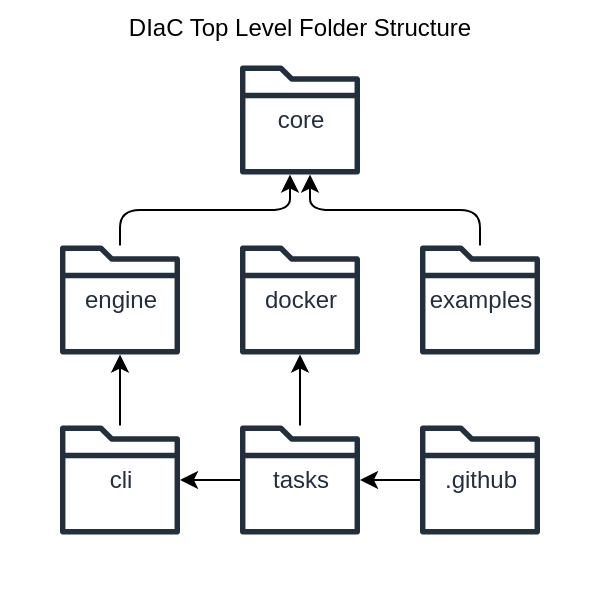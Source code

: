 <mxfile
  version="25.0.2"
  >
  <diagram
    name="diac-top-level-folder-structure"
    >
    <mxGraphModel
      grid="1"
      gridSize="10"
      guides="1"
      tooltips="1"
      connect="1"
      arrows="1"
      fold="1"
      page="1"
      pageScale="1"
      pageWidth="1"
      pageHeight="1"
      math="0"
      shadow="0"
      >
      <root>
        <mxCell
          id="page"
          />
        <mxCell
          id="root"
          parent="page"
          />
        <mxCell
          style="align=center;strokeColor=none;verticalAlign=top;aspect=fixed"
          id="react_iac_diactoplevelfolderstructure"
          parent="root"
          value="DIaC Top Level Folder Structure"
          vertex="1"
          >
          <mxGeometry
            as="geometry"
            width="300"
            height="300"
            x="0"
            y="0"
            />
          </mxCell>
        <mxCell
          style="shape=mxgraph.aws4.folder;fillColor=#232F3D;verticalLabelPosition=middle;verticalAlign=middle;align=center;aspect=fixed;sketch=0;outlineConnect=0;fontColor=#232F3E;gradientColor=none;strokeColor=none;dashed=0;fontSize=12;fontStyle=0;pointerEvents=1;html=1;labelPosition=center"
          id="folder_core"
          parent="react_iac_diactoplevelfolderstructure"
          value="core"
          vertex="1"
          >
          <mxGeometry
            as="geometry"
            width="60"
            height="60"
            x="120"
            y="30"
            />
          </mxCell>
        <mxCell
          style="align=center;spacingLeft=5;spacingRight=5;spacingBottom=5;verticalAlign=top;aspect=fixed;noLabel=1;opacity=0"
          id="second"
          parent="react_iac_diactoplevelfolderstructure"
          value="Row"
          vertex="1"
          >
          <mxGeometry
            as="geometry"
            width="240"
            height="60"
            x="30"
            y="120"
            />
          </mxCell>
        <mxCell
          style="shape=mxgraph.aws4.folder;fillColor=#232F3D;verticalLabelPosition=middle;verticalAlign=middle;align=center;aspect=fixed;sketch=0;outlineConnect=0;fontColor=#232F3E;gradientColor=none;strokeColor=none;dashed=0;fontSize=12;fontStyle=0;pointerEvents=1;html=1;labelPosition=center"
          id="folder_engine"
          parent="second"
          value="engine"
          vertex="1"
          >
          <mxGeometry
            as="geometry"
            width="60"
            height="60"
            x="0"
            y="0"
            />
          </mxCell>
        <mxCell
          style="shape=mxgraph.aws4.folder;fillColor=#232F3D;verticalLabelPosition=middle;verticalAlign=middle;align=center;aspect=fixed;sketch=0;outlineConnect=0;fontColor=#232F3E;gradientColor=none;strokeColor=none;dashed=0;fontSize=12;fontStyle=0;pointerEvents=1;html=1;labelPosition=center"
          id="folder_docker"
          parent="second"
          value="docker"
          vertex="1"
          >
          <mxGeometry
            as="geometry"
            width="60"
            height="60"
            x="90"
            y="0"
            />
          </mxCell>
        <mxCell
          style="shape=mxgraph.aws4.folder;fillColor=#232F3D;verticalLabelPosition=middle;verticalAlign=middle;align=center;aspect=fixed;sketch=0;outlineConnect=0;fontColor=#232F3E;gradientColor=none;strokeColor=none;dashed=0;fontSize=12;fontStyle=0;pointerEvents=1;html=1;labelPosition=center"
          id="folder_examples"
          parent="second"
          value="examples"
          vertex="1"
          >
          <mxGeometry
            as="geometry"
            width="60"
            height="60"
            x="180"
            y="0"
            />
          </mxCell>
        <mxCell
          style="align=center;spacingLeft=5;spacingRight=5;spacingBottom=5;verticalAlign=top;aspect=fixed;noLabel=1;opacity=0"
          id="third"
          parent="react_iac_diactoplevelfolderstructure"
          value="Row"
          vertex="1"
          >
          <mxGeometry
            as="geometry"
            width="240"
            height="60"
            x="30"
            y="210"
            />
          </mxCell>
        <mxCell
          style="shape=mxgraph.aws4.folder;fillColor=#232F3D;verticalLabelPosition=middle;verticalAlign=middle;align=center;aspect=fixed;sketch=0;outlineConnect=0;fontColor=#232F3E;gradientColor=none;strokeColor=none;dashed=0;fontSize=12;fontStyle=0;pointerEvents=1;html=1;labelPosition=center"
          id="folder_cli"
          parent="third"
          value="cli"
          vertex="1"
          >
          <mxGeometry
            as="geometry"
            width="60"
            height="60"
            x="0"
            y="0"
            />
          </mxCell>
        <mxCell
          style="shape=mxgraph.aws4.folder;fillColor=#232F3D;verticalLabelPosition=middle;verticalAlign=middle;align=center;aspect=fixed;sketch=0;outlineConnect=0;fontColor=#232F3E;gradientColor=none;strokeColor=none;dashed=0;fontSize=12;fontStyle=0;pointerEvents=1;html=1;labelPosition=center"
          id="folder_tasks"
          parent="third"
          value="tasks"
          vertex="1"
          >
          <mxGeometry
            as="geometry"
            width="60"
            height="60"
            x="90"
            y="0"
            />
          </mxCell>
        <mxCell
          style="shape=mxgraph.aws4.folder;fillColor=#232F3D;verticalLabelPosition=middle;verticalAlign=middle;align=center;aspect=fixed;sketch=0;outlineConnect=0;fontColor=#232F3E;gradientColor=none;strokeColor=none;dashed=0;fontSize=12;fontStyle=0;pointerEvents=1;html=1;labelPosition=center"
          id="folder_github"
          parent="third"
          value=".github"
          vertex="1"
          >
          <mxGeometry
            as="geometry"
            width="60"
            height="60"
            x="180"
            y="0"
            />
          </mxCell>
        <mxCell
          id="dependency"
          source="folder_engine"
          target="folder_core"
          parent="root"
          edge="1"
          style="rounded=1;orthogonalLoop=1;jettySize=auto;html=1;edgeStyle=orthogonalEdgeStyle"
          >
          <mxGeometry
            relative="1"
            as="geometry"
            >
            <Array
              as="points"
              >
              <mxPoint
                x="60"
                y="105"
                />
              <mxPoint
                x="145"
                y="105"
                />
              </Array>
            </mxGeometry>
          </mxCell>
        <mxCell
          id="dependency_2"
          source="folder_examples"
          target="folder_core"
          parent="root"
          edge="1"
          style="rounded=1;orthogonalLoop=1;jettySize=auto;html=1;edgeStyle=orthogonalEdgeStyle"
          >
          <mxGeometry
            relative="1"
            as="geometry"
            >
            <Array
              as="points"
              >
              <mxPoint
                x="240"
                y="105"
                />
              <mxPoint
                x="155"
                y="105"
                />
              </Array>
            </mxGeometry>
          </mxCell>
        <mxCell
          id="dependency_3"
          source="folder_cli"
          target="folder_engine"
          parent="root"
          edge="1"
          style="rounded=1;orthogonalLoop=1;jettySize=auto;html=1;edgeStyle=orthogonalEdgeStyle"
          >
          <mxGeometry
            relative="1"
            as="geometry"
            >
            <Array
              as="points"
              >
              <mxPoint
                x="60"
                y="195"
                />
              <mxPoint
                x="60"
                y="195"
                />
              </Array>
            </mxGeometry>
          </mxCell>
        <mxCell
          id="dependency_4"
          source="folder_tasks"
          target="folder_cli"
          parent="root"
          edge="1"
          style="rounded=1;orthogonalLoop=1;jettySize=auto;html=1;edgeStyle=orthogonalEdgeStyle"
          >
          <mxGeometry
            relative="1"
            as="geometry"
            >
            <Array
              as="points"
              >
              <mxPoint
                x="105"
                y="240"
                />
              <mxPoint
                x="105"
                y="240"
                />
              </Array>
            </mxGeometry>
          </mxCell>
        <mxCell
          id="dependency_5"
          source="folder_tasks"
          target="folder_docker"
          parent="root"
          edge="1"
          style="rounded=1;orthogonalLoop=1;jettySize=auto;html=1;edgeStyle=orthogonalEdgeStyle"
          >
          <mxGeometry
            relative="1"
            as="geometry"
            >
            <Array
              as="points"
              >
              <mxPoint
                x="150"
                y="195"
                />
              <mxPoint
                x="150"
                y="195"
                />
              </Array>
            </mxGeometry>
          </mxCell>
        <mxCell
          id="dependency_6"
          source="folder_github"
          target="folder_tasks"
          parent="root"
          edge="1"
          style="rounded=1;orthogonalLoop=1;jettySize=auto;html=1;edgeStyle=orthogonalEdgeStyle"
          >
          <mxGeometry
            relative="1"
            as="geometry"
            >
            <Array
              as="points"
              >
              <mxPoint
                x="195"
                y="240"
                />
              <mxPoint
                x="195"
                y="240"
                />
              </Array>
            </mxGeometry>
          </mxCell>
        </root>
      </mxGraphModel>
    </diagram>
  </mxfile>
